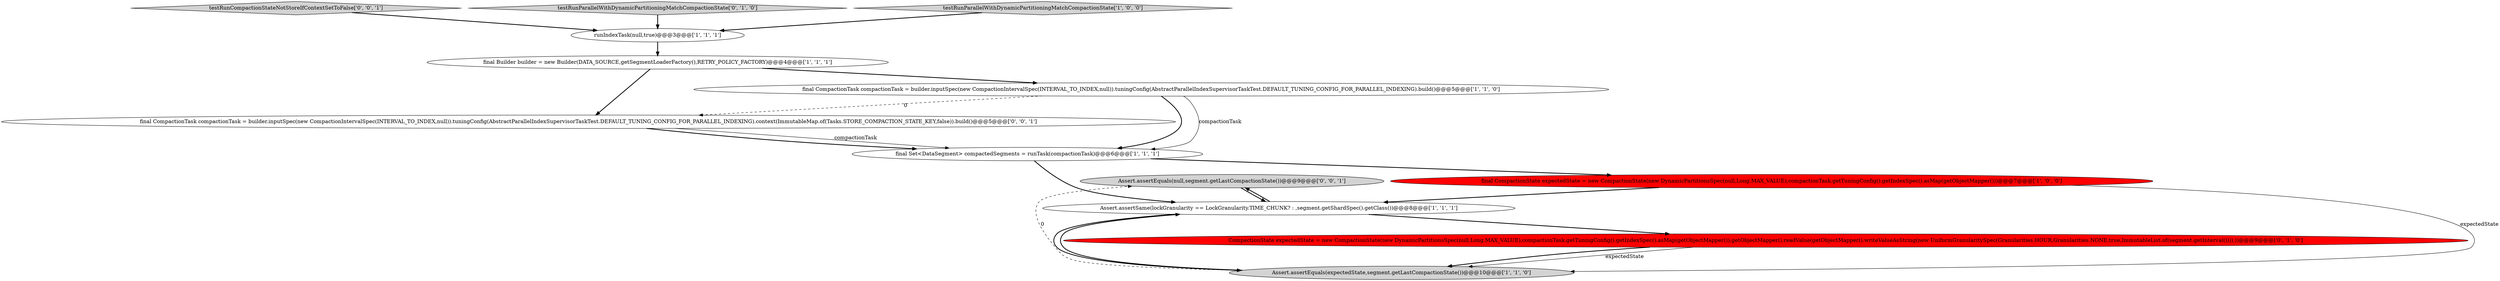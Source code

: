 digraph {
10 [style = filled, label = "Assert.assertEquals(null,segment.getLastCompactionState())@@@9@@@['0', '0', '1']", fillcolor = lightgray, shape = ellipse image = "AAA0AAABBB3BBB"];
6 [style = filled, label = "final Set<DataSegment> compactedSegments = runTask(compactionTask)@@@6@@@['1', '1', '1']", fillcolor = white, shape = ellipse image = "AAA0AAABBB1BBB"];
7 [style = filled, label = "Assert.assertSame(lockGranularity == LockGranularity.TIME_CHUNK? : ,segment.getShardSpec().getClass())@@@8@@@['1', '1', '1']", fillcolor = white, shape = ellipse image = "AAA0AAABBB1BBB"];
12 [style = filled, label = "testRunCompactionStateNotStoreIfContextSetToFalse['0', '0', '1']", fillcolor = lightgray, shape = diamond image = "AAA0AAABBB3BBB"];
5 [style = filled, label = "final CompactionTask compactionTask = builder.inputSpec(new CompactionIntervalSpec(INTERVAL_TO_INDEX,null)).tuningConfig(AbstractParallelIndexSupervisorTaskTest.DEFAULT_TUNING_CONFIG_FOR_PARALLEL_INDEXING).build()@@@5@@@['1', '1', '0']", fillcolor = white, shape = ellipse image = "AAA0AAABBB1BBB"];
8 [style = filled, label = "CompactionState expectedState = new CompactionState(new DynamicPartitionsSpec(null,Long.MAX_VALUE),compactionTask.getTuningConfig().getIndexSpec().asMap(getObjectMapper()),getObjectMapper().readValue(getObjectMapper().writeValueAsString(new UniformGranularitySpec(Granularities.HOUR,Granularities.NONE,true,ImmutableList.of(segment.getInterval()))),))@@@9@@@['0', '1', '0']", fillcolor = red, shape = ellipse image = "AAA1AAABBB2BBB"];
9 [style = filled, label = "testRunParallelWithDynamicPartitioningMatchCompactionState['0', '1', '0']", fillcolor = lightgray, shape = diamond image = "AAA0AAABBB2BBB"];
11 [style = filled, label = "final CompactionTask compactionTask = builder.inputSpec(new CompactionIntervalSpec(INTERVAL_TO_INDEX,null)).tuningConfig(AbstractParallelIndexSupervisorTaskTest.DEFAULT_TUNING_CONFIG_FOR_PARALLEL_INDEXING).context(ImmutableMap.of(Tasks.STORE_COMPACTION_STATE_KEY,false)).build()@@@5@@@['0', '0', '1']", fillcolor = white, shape = ellipse image = "AAA0AAABBB3BBB"];
4 [style = filled, label = "final Builder builder = new Builder(DATA_SOURCE,getSegmentLoaderFactory(),RETRY_POLICY_FACTORY)@@@4@@@['1', '1', '1']", fillcolor = white, shape = ellipse image = "AAA0AAABBB1BBB"];
2 [style = filled, label = "runIndexTask(null,true)@@@3@@@['1', '1', '1']", fillcolor = white, shape = ellipse image = "AAA0AAABBB1BBB"];
1 [style = filled, label = "final CompactionState expectedState = new CompactionState(new DynamicPartitionsSpec(null,Long.MAX_VALUE),compactionTask.getTuningConfig().getIndexSpec().asMap(getObjectMapper()))@@@7@@@['1', '0', '0']", fillcolor = red, shape = ellipse image = "AAA1AAABBB1BBB"];
0 [style = filled, label = "Assert.assertEquals(expectedState,segment.getLastCompactionState())@@@10@@@['1', '1', '0']", fillcolor = lightgray, shape = ellipse image = "AAA0AAABBB1BBB"];
3 [style = filled, label = "testRunParallelWithDynamicPartitioningMatchCompactionState['1', '0', '0']", fillcolor = lightgray, shape = diamond image = "AAA0AAABBB1BBB"];
1->0 [style = solid, label="expectedState"];
9->2 [style = bold, label=""];
7->10 [style = bold, label=""];
11->6 [style = solid, label="compactionTask"];
11->6 [style = bold, label=""];
8->0 [style = solid, label="expectedState"];
7->0 [style = bold, label=""];
7->8 [style = bold, label=""];
2->4 [style = bold, label=""];
1->7 [style = bold, label=""];
10->7 [style = bold, label=""];
0->10 [style = dashed, label="0"];
0->7 [style = bold, label=""];
8->0 [style = bold, label=""];
6->1 [style = bold, label=""];
5->6 [style = solid, label="compactionTask"];
12->2 [style = bold, label=""];
5->6 [style = bold, label=""];
3->2 [style = bold, label=""];
5->11 [style = dashed, label="0"];
6->7 [style = bold, label=""];
4->11 [style = bold, label=""];
4->5 [style = bold, label=""];
}
